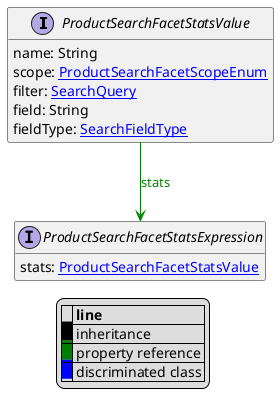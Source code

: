 @startuml

hide empty fields
hide empty methods
legend
|= |= line |
|<back:black>   </back>| inheritance |
|<back:green>   </back>| property reference |
|<back:blue>   </back>| discriminated class |
endlegend
interface ProductSearchFacetStatsValue [[ProductSearchFacetStatsValue.svg]]  {
    name: String
    scope: [[ProductSearchFacetScopeEnum.svg ProductSearchFacetScopeEnum]]
    filter: [[SearchQuery.svg SearchQuery]]
    field: String
    fieldType: [[SearchFieldType.svg SearchFieldType]]
}



interface ProductSearchFacetStatsExpression [[ProductSearchFacetStatsExpression.svg]]  {
    stats: [[ProductSearchFacetStatsValue.svg ProductSearchFacetStatsValue]]
}

ProductSearchFacetStatsValue --> ProductSearchFacetStatsExpression #green;text:green : "stats"
@enduml
